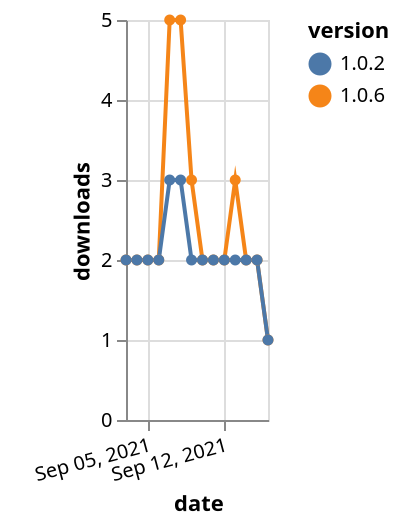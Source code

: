 {"$schema": "https://vega.github.io/schema/vega-lite/v5.json", "description": "A simple bar chart with embedded data.", "data": {"values": [{"date": "2021-09-03", "total": 3360, "delta": 2, "version": "1.0.6"}, {"date": "2021-09-04", "total": 3362, "delta": 2, "version": "1.0.6"}, {"date": "2021-09-05", "total": 3364, "delta": 2, "version": "1.0.6"}, {"date": "2021-09-06", "total": 3366, "delta": 2, "version": "1.0.6"}, {"date": "2021-09-07", "total": 3371, "delta": 5, "version": "1.0.6"}, {"date": "2021-09-08", "total": 3376, "delta": 5, "version": "1.0.6"}, {"date": "2021-09-09", "total": 3379, "delta": 3, "version": "1.0.6"}, {"date": "2021-09-10", "total": 3381, "delta": 2, "version": "1.0.6"}, {"date": "2021-09-11", "total": 3383, "delta": 2, "version": "1.0.6"}, {"date": "2021-09-12", "total": 3385, "delta": 2, "version": "1.0.6"}, {"date": "2021-09-13", "total": 3388, "delta": 3, "version": "1.0.6"}, {"date": "2021-09-14", "total": 3390, "delta": 2, "version": "1.0.6"}, {"date": "2021-09-15", "total": 3392, "delta": 2, "version": "1.0.6"}, {"date": "2021-09-16", "total": 3393, "delta": 1, "version": "1.0.6"}, {"date": "2021-09-03", "total": 2854, "delta": 2, "version": "1.0.2"}, {"date": "2021-09-04", "total": 2856, "delta": 2, "version": "1.0.2"}, {"date": "2021-09-05", "total": 2858, "delta": 2, "version": "1.0.2"}, {"date": "2021-09-06", "total": 2860, "delta": 2, "version": "1.0.2"}, {"date": "2021-09-07", "total": 2863, "delta": 3, "version": "1.0.2"}, {"date": "2021-09-08", "total": 2866, "delta": 3, "version": "1.0.2"}, {"date": "2021-09-09", "total": 2868, "delta": 2, "version": "1.0.2"}, {"date": "2021-09-10", "total": 2870, "delta": 2, "version": "1.0.2"}, {"date": "2021-09-11", "total": 2872, "delta": 2, "version": "1.0.2"}, {"date": "2021-09-12", "total": 2874, "delta": 2, "version": "1.0.2"}, {"date": "2021-09-13", "total": 2876, "delta": 2, "version": "1.0.2"}, {"date": "2021-09-14", "total": 2878, "delta": 2, "version": "1.0.2"}, {"date": "2021-09-15", "total": 2880, "delta": 2, "version": "1.0.2"}, {"date": "2021-09-16", "total": 2881, "delta": 1, "version": "1.0.2"}]}, "width": "container", "mark": {"type": "line", "point": {"filled": true}}, "encoding": {"x": {"field": "date", "type": "temporal", "timeUnit": "yearmonthdate", "title": "date", "axis": {"labelAngle": -15}}, "y": {"field": "delta", "type": "quantitative", "title": "downloads"}, "color": {"field": "version", "type": "nominal"}, "tooltip": {"field": "delta"}}}